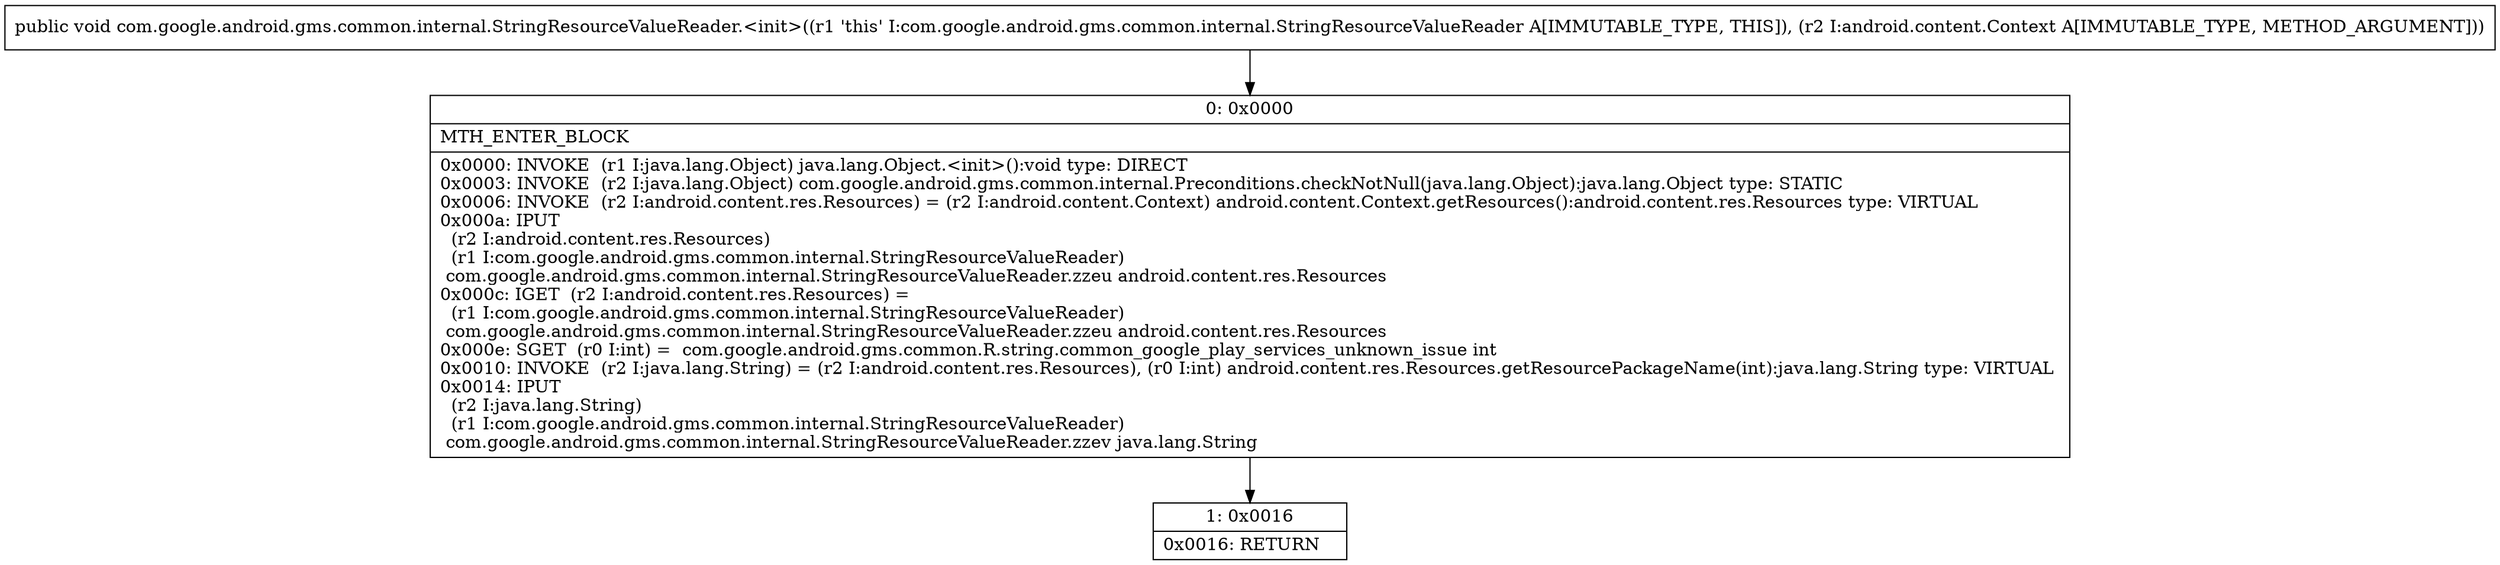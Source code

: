 digraph "CFG forcom.google.android.gms.common.internal.StringResourceValueReader.\<init\>(Landroid\/content\/Context;)V" {
Node_0 [shape=record,label="{0\:\ 0x0000|MTH_ENTER_BLOCK\l|0x0000: INVOKE  (r1 I:java.lang.Object) java.lang.Object.\<init\>():void type: DIRECT \l0x0003: INVOKE  (r2 I:java.lang.Object) com.google.android.gms.common.internal.Preconditions.checkNotNull(java.lang.Object):java.lang.Object type: STATIC \l0x0006: INVOKE  (r2 I:android.content.res.Resources) = (r2 I:android.content.Context) android.content.Context.getResources():android.content.res.Resources type: VIRTUAL \l0x000a: IPUT  \l  (r2 I:android.content.res.Resources)\l  (r1 I:com.google.android.gms.common.internal.StringResourceValueReader)\l com.google.android.gms.common.internal.StringResourceValueReader.zzeu android.content.res.Resources \l0x000c: IGET  (r2 I:android.content.res.Resources) = \l  (r1 I:com.google.android.gms.common.internal.StringResourceValueReader)\l com.google.android.gms.common.internal.StringResourceValueReader.zzeu android.content.res.Resources \l0x000e: SGET  (r0 I:int) =  com.google.android.gms.common.R.string.common_google_play_services_unknown_issue int \l0x0010: INVOKE  (r2 I:java.lang.String) = (r2 I:android.content.res.Resources), (r0 I:int) android.content.res.Resources.getResourcePackageName(int):java.lang.String type: VIRTUAL \l0x0014: IPUT  \l  (r2 I:java.lang.String)\l  (r1 I:com.google.android.gms.common.internal.StringResourceValueReader)\l com.google.android.gms.common.internal.StringResourceValueReader.zzev java.lang.String \l}"];
Node_1 [shape=record,label="{1\:\ 0x0016|0x0016: RETURN   \l}"];
MethodNode[shape=record,label="{public void com.google.android.gms.common.internal.StringResourceValueReader.\<init\>((r1 'this' I:com.google.android.gms.common.internal.StringResourceValueReader A[IMMUTABLE_TYPE, THIS]), (r2 I:android.content.Context A[IMMUTABLE_TYPE, METHOD_ARGUMENT])) }"];
MethodNode -> Node_0;
Node_0 -> Node_1;
}

